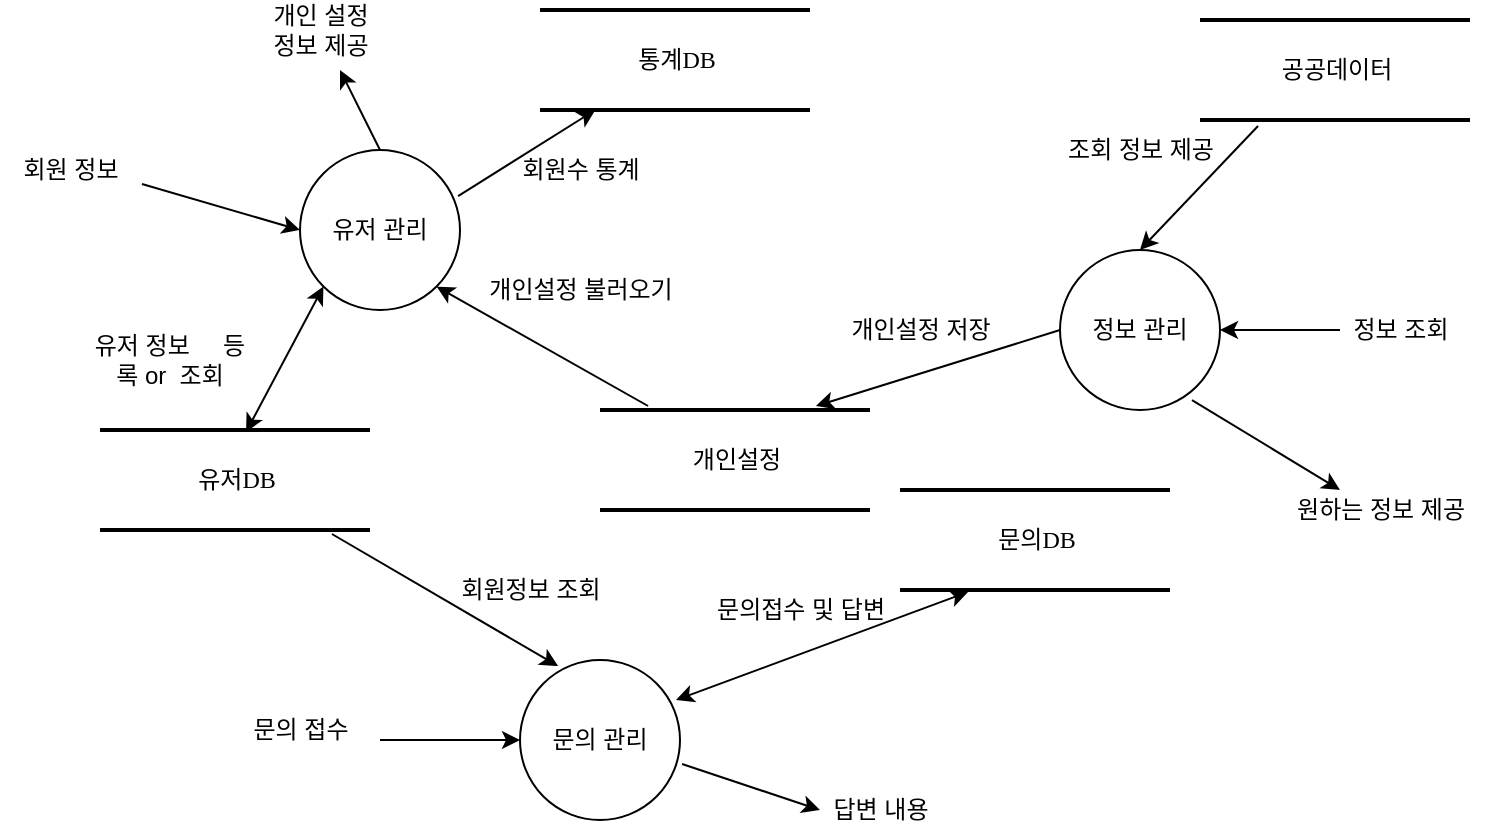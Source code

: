 <mxfile version="15.6.2" type="device"><diagram name="Page-1" id="b520641d-4fe3-3701-9064-5fc419738815"><mxGraphModel dx="1102" dy="482" grid="1" gridSize="10" guides="1" tooltips="1" connect="1" arrows="1" fold="1" page="1" pageScale="1" pageWidth="1100" pageHeight="850" background="none" math="0" shadow="0"><root><mxCell id="0"/><mxCell id="1" parent="0"/><mxCell id="G8mK9cTXieyCcYNEFuPX-2" value="공공데이터" style="html=1;rounded=0;shadow=0;comic=0;labelBackgroundColor=none;strokeWidth=2;fontFamily=Verdana;fontSize=12;align=center;shape=mxgraph.ios7ui.horLines;" vertex="1" parent="1"><mxGeometry x="650" y="125" width="135" height="50" as="geometry"/></mxCell><mxCell id="G8mK9cTXieyCcYNEFuPX-3" value="유저DB" style="html=1;rounded=0;shadow=0;comic=0;labelBackgroundColor=none;strokeWidth=2;fontFamily=Verdana;fontSize=12;align=center;shape=mxgraph.ios7ui.horLines;" vertex="1" parent="1"><mxGeometry x="100" y="330" width="135" height="50" as="geometry"/></mxCell><mxCell id="G8mK9cTXieyCcYNEFuPX-4" value="문의DB" style="html=1;rounded=0;shadow=0;comic=0;labelBackgroundColor=none;strokeWidth=2;fontFamily=Verdana;fontSize=12;align=center;shape=mxgraph.ios7ui.horLines;" vertex="1" parent="1"><mxGeometry x="500" y="360" width="135" height="50" as="geometry"/></mxCell><mxCell id="G8mK9cTXieyCcYNEFuPX-5" value="통계DB" style="html=1;rounded=0;shadow=0;comic=0;labelBackgroundColor=none;strokeWidth=2;fontFamily=Verdana;fontSize=12;align=center;shape=mxgraph.ios7ui.horLines;" vertex="1" parent="1"><mxGeometry x="320" y="120" width="135" height="50" as="geometry"/></mxCell><mxCell id="G8mK9cTXieyCcYNEFuPX-6" value="문의 관리" style="ellipse;whiteSpace=wrap;html=1;aspect=fixed;" vertex="1" parent="1"><mxGeometry x="310" y="445" width="80" height="80" as="geometry"/></mxCell><mxCell id="G8mK9cTXieyCcYNEFuPX-7" value="유저 관리" style="ellipse;whiteSpace=wrap;html=1;aspect=fixed;" vertex="1" parent="1"><mxGeometry x="200" y="190" width="80" height="80" as="geometry"/></mxCell><mxCell id="G8mK9cTXieyCcYNEFuPX-8" value="정보 관리" style="ellipse;whiteSpace=wrap;html=1;aspect=fixed;" vertex="1" parent="1"><mxGeometry x="580" y="240" width="80" height="80" as="geometry"/></mxCell><mxCell id="G8mK9cTXieyCcYNEFuPX-9" value="" style="endArrow=classic;html=1;rounded=0;entryX=0;entryY=0.5;entryDx=0;entryDy=0;exitX=1.014;exitY=0.85;exitDx=0;exitDy=0;exitPerimeter=0;" edge="1" parent="1" source="G8mK9cTXieyCcYNEFuPX-10" target="G8mK9cTXieyCcYNEFuPX-7"><mxGeometry width="50" height="50" relative="1" as="geometry"><mxPoint x="150" y="160" as="sourcePoint"/><mxPoint x="530" y="330" as="targetPoint"/></mxGeometry></mxCell><mxCell id="G8mK9cTXieyCcYNEFuPX-10" value="회원 정보" style="text;html=1;align=center;verticalAlign=middle;resizable=0;points=[];autosize=1;strokeColor=none;fillColor=none;" vertex="1" parent="1"><mxGeometry x="50" y="190" width="70" height="20" as="geometry"/></mxCell><mxCell id="G8mK9cTXieyCcYNEFuPX-12" value="" style="endArrow=classic;startArrow=classic;html=1;rounded=0;entryX=0;entryY=1;entryDx=0;entryDy=0;exitX=0.541;exitY=0.02;exitDx=0;exitDy=0;exitPerimeter=0;" edge="1" parent="1" source="G8mK9cTXieyCcYNEFuPX-3" target="G8mK9cTXieyCcYNEFuPX-7"><mxGeometry width="50" height="50" relative="1" as="geometry"><mxPoint x="480" y="380" as="sourcePoint"/><mxPoint x="530" y="330" as="targetPoint"/></mxGeometry></mxCell><mxCell id="G8mK9cTXieyCcYNEFuPX-13" value="유저 정보&amp;nbsp; &amp;nbsp; &amp;nbsp;등록 or&amp;nbsp; 조회" style="text;html=1;strokeColor=none;fillColor=none;align=center;verticalAlign=middle;whiteSpace=wrap;rounded=0;" vertex="1" parent="1"><mxGeometry x="95" y="280" width="80" height="30" as="geometry"/></mxCell><mxCell id="G8mK9cTXieyCcYNEFuPX-14" value="개인설정" style="html=1;rounded=0;shadow=0;comic=0;labelBackgroundColor=none;strokeWidth=2;fontFamily=Verdana;fontSize=12;align=center;shape=mxgraph.ios7ui.horLines;" vertex="1" parent="1"><mxGeometry x="350" y="320" width="135" height="50" as="geometry"/></mxCell><mxCell id="G8mK9cTXieyCcYNEFuPX-16" value="" style="endArrow=classic;html=1;rounded=0;entryX=1;entryY=1;entryDx=0;entryDy=0;exitX=0.178;exitY=-0.04;exitDx=0;exitDy=0;exitPerimeter=0;" edge="1" parent="1" source="G8mK9cTXieyCcYNEFuPX-14" target="G8mK9cTXieyCcYNEFuPX-7"><mxGeometry width="50" height="50" relative="1" as="geometry"><mxPoint x="480" y="360" as="sourcePoint"/><mxPoint x="530" y="310" as="targetPoint"/></mxGeometry></mxCell><mxCell id="G8mK9cTXieyCcYNEFuPX-17" value="개인설정 불러오기" style="text;html=1;align=center;verticalAlign=middle;resizable=0;points=[];autosize=1;strokeColor=none;fillColor=none;" vertex="1" parent="1"><mxGeometry x="285" y="250" width="110" height="20" as="geometry"/></mxCell><mxCell id="G8mK9cTXieyCcYNEFuPX-18" value="" style="endArrow=classic;html=1;rounded=0;entryX=0.8;entryY=-0.04;entryDx=0;entryDy=0;entryPerimeter=0;exitX=0;exitY=0.5;exitDx=0;exitDy=0;" edge="1" parent="1" source="G8mK9cTXieyCcYNEFuPX-8" target="G8mK9cTXieyCcYNEFuPX-14"><mxGeometry width="50" height="50" relative="1" as="geometry"><mxPoint x="480" y="360" as="sourcePoint"/><mxPoint x="530" y="310" as="targetPoint"/></mxGeometry></mxCell><mxCell id="G8mK9cTXieyCcYNEFuPX-19" value="개인설정 저장" style="text;html=1;align=center;verticalAlign=middle;resizable=0;points=[];autosize=1;strokeColor=none;fillColor=none;" vertex="1" parent="1"><mxGeometry x="465" y="270" width="90" height="20" as="geometry"/></mxCell><mxCell id="G8mK9cTXieyCcYNEFuPX-20" value="" style="endArrow=classic;html=1;rounded=0;entryX=0.5;entryY=0;entryDx=0;entryDy=0;exitX=0.215;exitY=1.06;exitDx=0;exitDy=0;exitPerimeter=0;" edge="1" parent="1" source="G8mK9cTXieyCcYNEFuPX-2" target="G8mK9cTXieyCcYNEFuPX-8"><mxGeometry width="50" height="50" relative="1" as="geometry"><mxPoint x="480" y="360" as="sourcePoint"/><mxPoint x="530" y="310" as="targetPoint"/></mxGeometry></mxCell><mxCell id="G8mK9cTXieyCcYNEFuPX-21" value="조회 정보 제공" style="text;html=1;align=center;verticalAlign=middle;resizable=0;points=[];autosize=1;strokeColor=none;fillColor=none;" vertex="1" parent="1"><mxGeometry x="575" y="180" width="90" height="20" as="geometry"/></mxCell><mxCell id="G8mK9cTXieyCcYNEFuPX-22" value="" style="endArrow=classic;html=1;rounded=0;entryX=1;entryY=0.5;entryDx=0;entryDy=0;" edge="1" parent="1" target="G8mK9cTXieyCcYNEFuPX-8"><mxGeometry width="50" height="50" relative="1" as="geometry"><mxPoint x="720" y="280" as="sourcePoint"/><mxPoint x="530" y="310" as="targetPoint"/></mxGeometry></mxCell><mxCell id="G8mK9cTXieyCcYNEFuPX-23" value="정보 조회" style="text;html=1;align=center;verticalAlign=middle;resizable=0;points=[];autosize=1;strokeColor=none;fillColor=none;" vertex="1" parent="1"><mxGeometry x="715" y="270" width="70" height="20" as="geometry"/></mxCell><mxCell id="G8mK9cTXieyCcYNEFuPX-24" value="" style="endArrow=classic;html=1;rounded=0;exitX=0.988;exitY=0.288;exitDx=0;exitDy=0;exitPerimeter=0;" edge="1" parent="1" source="G8mK9cTXieyCcYNEFuPX-7" target="G8mK9cTXieyCcYNEFuPX-5"><mxGeometry width="50" height="50" relative="1" as="geometry"><mxPoint x="480" y="360" as="sourcePoint"/><mxPoint x="530" y="310" as="targetPoint"/></mxGeometry></mxCell><mxCell id="G8mK9cTXieyCcYNEFuPX-25" value="회원수 통계" style="text;html=1;align=center;verticalAlign=middle;resizable=0;points=[];autosize=1;strokeColor=none;fillColor=none;" vertex="1" parent="1"><mxGeometry x="300" y="190" width="80" height="20" as="geometry"/></mxCell><mxCell id="G8mK9cTXieyCcYNEFuPX-26" value="" style="endArrow=classic;html=1;rounded=0;entryX=0;entryY=0.5;entryDx=0;entryDy=0;" edge="1" parent="1" target="G8mK9cTXieyCcYNEFuPX-6"><mxGeometry width="50" height="50" relative="1" as="geometry"><mxPoint x="240" y="485" as="sourcePoint"/><mxPoint x="530" y="310" as="targetPoint"/></mxGeometry></mxCell><mxCell id="G8mK9cTXieyCcYNEFuPX-27" value="문의 접수" style="text;html=1;align=center;verticalAlign=middle;resizable=0;points=[];autosize=1;strokeColor=none;fillColor=none;" vertex="1" parent="1"><mxGeometry x="165" y="470" width="70" height="20" as="geometry"/></mxCell><mxCell id="G8mK9cTXieyCcYNEFuPX-28" value="" style="endArrow=classic;html=1;rounded=0;exitX=0.859;exitY=1.04;exitDx=0;exitDy=0;exitPerimeter=0;entryX=0.238;entryY=0.038;entryDx=0;entryDy=0;entryPerimeter=0;" edge="1" parent="1" source="G8mK9cTXieyCcYNEFuPX-3" target="G8mK9cTXieyCcYNEFuPX-6"><mxGeometry width="50" height="50" relative="1" as="geometry"><mxPoint x="480" y="360" as="sourcePoint"/><mxPoint x="530" y="310" as="targetPoint"/></mxGeometry></mxCell><mxCell id="G8mK9cTXieyCcYNEFuPX-29" value="회원정보 조회" style="text;html=1;align=center;verticalAlign=middle;resizable=0;points=[];autosize=1;strokeColor=none;fillColor=none;" vertex="1" parent="1"><mxGeometry x="270" y="400" width="90" height="20" as="geometry"/></mxCell><mxCell id="G8mK9cTXieyCcYNEFuPX-30" value="" style="endArrow=classic;html=1;rounded=0;exitX=1.013;exitY=0.65;exitDx=0;exitDy=0;exitPerimeter=0;" edge="1" parent="1" source="G8mK9cTXieyCcYNEFuPX-6"><mxGeometry width="50" height="50" relative="1" as="geometry"><mxPoint x="480" y="360" as="sourcePoint"/><mxPoint x="460" y="520" as="targetPoint"/></mxGeometry></mxCell><mxCell id="G8mK9cTXieyCcYNEFuPX-31" value="답변 내용" style="text;html=1;align=center;verticalAlign=middle;resizable=0;points=[];autosize=1;strokeColor=none;fillColor=none;" vertex="1" parent="1"><mxGeometry x="455" y="510" width="70" height="20" as="geometry"/></mxCell><mxCell id="G8mK9cTXieyCcYNEFuPX-32" value="" style="endArrow=classic;html=1;rounded=0;exitX=0.5;exitY=0;exitDx=0;exitDy=0;" edge="1" parent="1" source="G8mK9cTXieyCcYNEFuPX-7"><mxGeometry width="50" height="50" relative="1" as="geometry"><mxPoint x="250" y="160" as="sourcePoint"/><mxPoint x="220" y="150" as="targetPoint"/></mxGeometry></mxCell><mxCell id="G8mK9cTXieyCcYNEFuPX-33" value="개인 설정 &lt;br&gt;정보 제공" style="text;html=1;align=center;verticalAlign=middle;resizable=0;points=[];autosize=1;strokeColor=none;fillColor=none;" vertex="1" parent="1"><mxGeometry x="175" y="115" width="70" height="30" as="geometry"/></mxCell><mxCell id="G8mK9cTXieyCcYNEFuPX-34" value="" style="endArrow=classic;html=1;rounded=0;exitX=0.825;exitY=0.938;exitDx=0;exitDy=0;exitPerimeter=0;" edge="1" parent="1" source="G8mK9cTXieyCcYNEFuPX-8"><mxGeometry width="50" height="50" relative="1" as="geometry"><mxPoint x="480" y="350" as="sourcePoint"/><mxPoint x="720" y="360" as="targetPoint"/></mxGeometry></mxCell><mxCell id="G8mK9cTXieyCcYNEFuPX-35" value="원하는 정보 제공" style="text;html=1;align=center;verticalAlign=middle;resizable=0;points=[];autosize=1;strokeColor=none;fillColor=none;" vertex="1" parent="1"><mxGeometry x="685" y="360" width="110" height="20" as="geometry"/></mxCell><mxCell id="G8mK9cTXieyCcYNEFuPX-36" value="" style="endArrow=classic;startArrow=classic;html=1;rounded=0;exitX=0.975;exitY=0.25;exitDx=0;exitDy=0;exitPerimeter=0;entryX=0.252;entryY=1.02;entryDx=0;entryDy=0;entryPerimeter=0;" edge="1" parent="1" source="G8mK9cTXieyCcYNEFuPX-6" target="G8mK9cTXieyCcYNEFuPX-4"><mxGeometry width="50" height="50" relative="1" as="geometry"><mxPoint x="480" y="350" as="sourcePoint"/><mxPoint x="530" y="300" as="targetPoint"/></mxGeometry></mxCell><mxCell id="G8mK9cTXieyCcYNEFuPX-37" value="문의접수 및 답변" style="text;html=1;align=center;verticalAlign=middle;resizable=0;points=[];autosize=1;strokeColor=none;fillColor=none;" vertex="1" parent="1"><mxGeometry x="395" y="410" width="110" height="20" as="geometry"/></mxCell></root></mxGraphModel></diagram></mxfile>